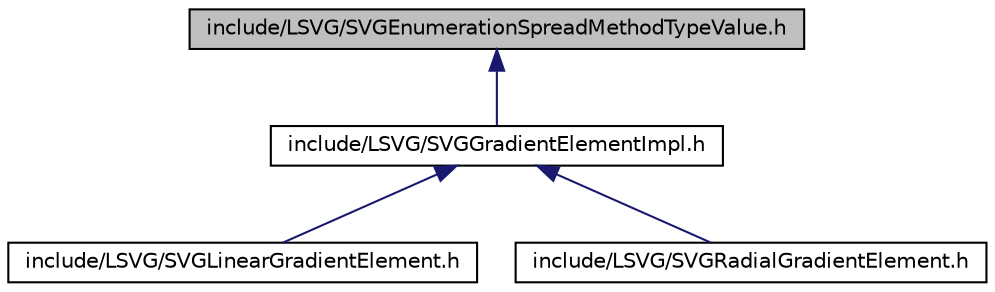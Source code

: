 digraph G
{
  edge [fontname="Helvetica",fontsize="10",labelfontname="Helvetica",labelfontsize="10"];
  node [fontname="Helvetica",fontsize="10",shape=record];
  Node1 [label="include/LSVG/SVGEnumerationSpreadMethodTypeValue.h",height=0.2,width=0.4,color="black", fillcolor="grey75", style="filled" fontcolor="black"];
  Node1 -> Node2 [dir="back",color="midnightblue",fontsize="10",style="solid",fontname="Helvetica"];
  Node2 [label="include/LSVG/SVGGradientElementImpl.h",height=0.2,width=0.4,color="black", fillcolor="white", style="filled",URL="$_s_v_g_gradient_element_impl_8h.html"];
  Node2 -> Node3 [dir="back",color="midnightblue",fontsize="10",style="solid",fontname="Helvetica"];
  Node3 [label="include/LSVG/SVGLinearGradientElement.h",height=0.2,width=0.4,color="black", fillcolor="white", style="filled",URL="$_s_v_g_linear_gradient_element_8h.html"];
  Node2 -> Node4 [dir="back",color="midnightblue",fontsize="10",style="solid",fontname="Helvetica"];
  Node4 [label="include/LSVG/SVGRadialGradientElement.h",height=0.2,width=0.4,color="black", fillcolor="white", style="filled",URL="$_s_v_g_radial_gradient_element_8h.html"];
}

